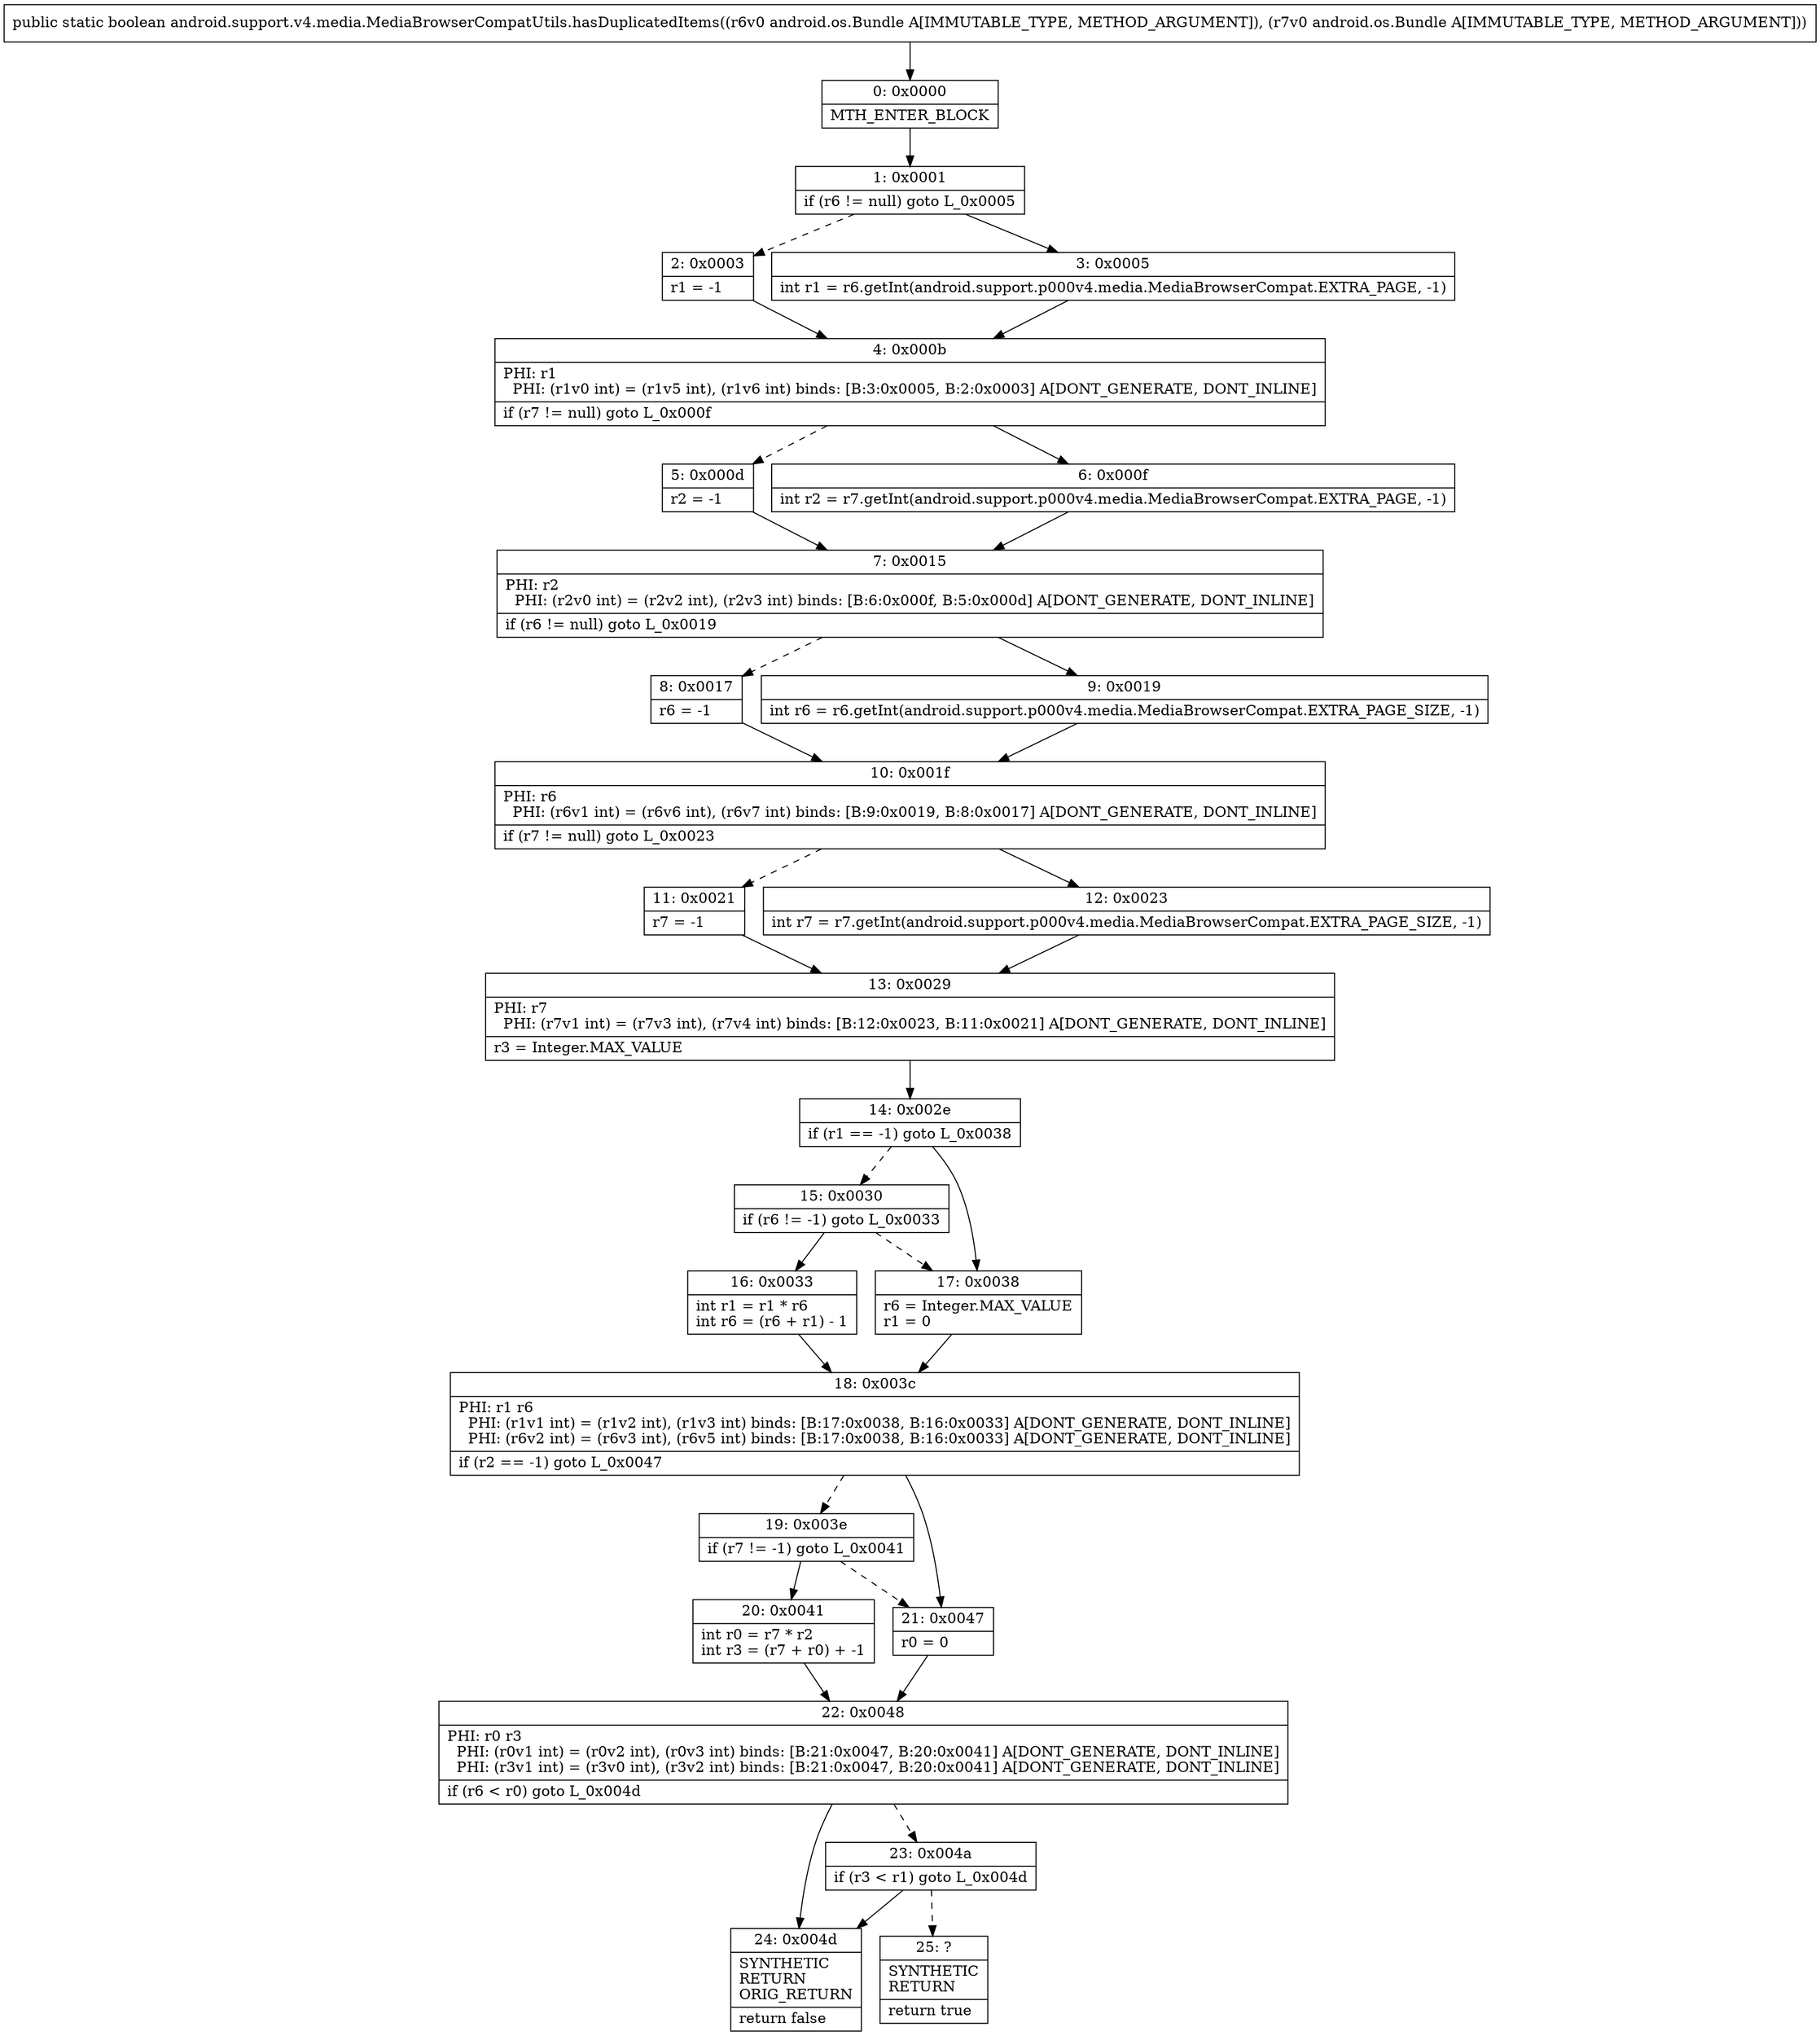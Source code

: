 digraph "CFG forandroid.support.v4.media.MediaBrowserCompatUtils.hasDuplicatedItems(Landroid\/os\/Bundle;Landroid\/os\/Bundle;)Z" {
Node_0 [shape=record,label="{0\:\ 0x0000|MTH_ENTER_BLOCK\l}"];
Node_1 [shape=record,label="{1\:\ 0x0001|if (r6 != null) goto L_0x0005\l}"];
Node_2 [shape=record,label="{2\:\ 0x0003|r1 = \-1\l}"];
Node_3 [shape=record,label="{3\:\ 0x0005|int r1 = r6.getInt(android.support.p000v4.media.MediaBrowserCompat.EXTRA_PAGE, \-1)\l}"];
Node_4 [shape=record,label="{4\:\ 0x000b|PHI: r1 \l  PHI: (r1v0 int) = (r1v5 int), (r1v6 int) binds: [B:3:0x0005, B:2:0x0003] A[DONT_GENERATE, DONT_INLINE]\l|if (r7 != null) goto L_0x000f\l}"];
Node_5 [shape=record,label="{5\:\ 0x000d|r2 = \-1\l}"];
Node_6 [shape=record,label="{6\:\ 0x000f|int r2 = r7.getInt(android.support.p000v4.media.MediaBrowserCompat.EXTRA_PAGE, \-1)\l}"];
Node_7 [shape=record,label="{7\:\ 0x0015|PHI: r2 \l  PHI: (r2v0 int) = (r2v2 int), (r2v3 int) binds: [B:6:0x000f, B:5:0x000d] A[DONT_GENERATE, DONT_INLINE]\l|if (r6 != null) goto L_0x0019\l}"];
Node_8 [shape=record,label="{8\:\ 0x0017|r6 = \-1\l}"];
Node_9 [shape=record,label="{9\:\ 0x0019|int r6 = r6.getInt(android.support.p000v4.media.MediaBrowserCompat.EXTRA_PAGE_SIZE, \-1)\l}"];
Node_10 [shape=record,label="{10\:\ 0x001f|PHI: r6 \l  PHI: (r6v1 int) = (r6v6 int), (r6v7 int) binds: [B:9:0x0019, B:8:0x0017] A[DONT_GENERATE, DONT_INLINE]\l|if (r7 != null) goto L_0x0023\l}"];
Node_11 [shape=record,label="{11\:\ 0x0021|r7 = \-1\l}"];
Node_12 [shape=record,label="{12\:\ 0x0023|int r7 = r7.getInt(android.support.p000v4.media.MediaBrowserCompat.EXTRA_PAGE_SIZE, \-1)\l}"];
Node_13 [shape=record,label="{13\:\ 0x0029|PHI: r7 \l  PHI: (r7v1 int) = (r7v3 int), (r7v4 int) binds: [B:12:0x0023, B:11:0x0021] A[DONT_GENERATE, DONT_INLINE]\l|r3 = Integer.MAX_VALUE\l}"];
Node_14 [shape=record,label="{14\:\ 0x002e|if (r1 == \-1) goto L_0x0038\l}"];
Node_15 [shape=record,label="{15\:\ 0x0030|if (r6 != \-1) goto L_0x0033\l}"];
Node_16 [shape=record,label="{16\:\ 0x0033|int r1 = r1 * r6\lint r6 = (r6 + r1) \- 1\l}"];
Node_17 [shape=record,label="{17\:\ 0x0038|r6 = Integer.MAX_VALUE\lr1 = 0\l}"];
Node_18 [shape=record,label="{18\:\ 0x003c|PHI: r1 r6 \l  PHI: (r1v1 int) = (r1v2 int), (r1v3 int) binds: [B:17:0x0038, B:16:0x0033] A[DONT_GENERATE, DONT_INLINE]\l  PHI: (r6v2 int) = (r6v3 int), (r6v5 int) binds: [B:17:0x0038, B:16:0x0033] A[DONT_GENERATE, DONT_INLINE]\l|if (r2 == \-1) goto L_0x0047\l}"];
Node_19 [shape=record,label="{19\:\ 0x003e|if (r7 != \-1) goto L_0x0041\l}"];
Node_20 [shape=record,label="{20\:\ 0x0041|int r0 = r7 * r2\lint r3 = (r7 + r0) + \-1\l}"];
Node_21 [shape=record,label="{21\:\ 0x0047|r0 = 0\l}"];
Node_22 [shape=record,label="{22\:\ 0x0048|PHI: r0 r3 \l  PHI: (r0v1 int) = (r0v2 int), (r0v3 int) binds: [B:21:0x0047, B:20:0x0041] A[DONT_GENERATE, DONT_INLINE]\l  PHI: (r3v1 int) = (r3v0 int), (r3v2 int) binds: [B:21:0x0047, B:20:0x0041] A[DONT_GENERATE, DONT_INLINE]\l|if (r6 \< r0) goto L_0x004d\l}"];
Node_23 [shape=record,label="{23\:\ 0x004a|if (r3 \< r1) goto L_0x004d\l}"];
Node_24 [shape=record,label="{24\:\ 0x004d|SYNTHETIC\lRETURN\lORIG_RETURN\l|return false\l}"];
Node_25 [shape=record,label="{25\:\ ?|SYNTHETIC\lRETURN\l|return true\l}"];
MethodNode[shape=record,label="{public static boolean android.support.v4.media.MediaBrowserCompatUtils.hasDuplicatedItems((r6v0 android.os.Bundle A[IMMUTABLE_TYPE, METHOD_ARGUMENT]), (r7v0 android.os.Bundle A[IMMUTABLE_TYPE, METHOD_ARGUMENT])) }"];
MethodNode -> Node_0;
Node_0 -> Node_1;
Node_1 -> Node_2[style=dashed];
Node_1 -> Node_3;
Node_2 -> Node_4;
Node_3 -> Node_4;
Node_4 -> Node_5[style=dashed];
Node_4 -> Node_6;
Node_5 -> Node_7;
Node_6 -> Node_7;
Node_7 -> Node_8[style=dashed];
Node_7 -> Node_9;
Node_8 -> Node_10;
Node_9 -> Node_10;
Node_10 -> Node_11[style=dashed];
Node_10 -> Node_12;
Node_11 -> Node_13;
Node_12 -> Node_13;
Node_13 -> Node_14;
Node_14 -> Node_15[style=dashed];
Node_14 -> Node_17;
Node_15 -> Node_16;
Node_15 -> Node_17[style=dashed];
Node_16 -> Node_18;
Node_17 -> Node_18;
Node_18 -> Node_19[style=dashed];
Node_18 -> Node_21;
Node_19 -> Node_20;
Node_19 -> Node_21[style=dashed];
Node_20 -> Node_22;
Node_21 -> Node_22;
Node_22 -> Node_23[style=dashed];
Node_22 -> Node_24;
Node_23 -> Node_24;
Node_23 -> Node_25[style=dashed];
}


